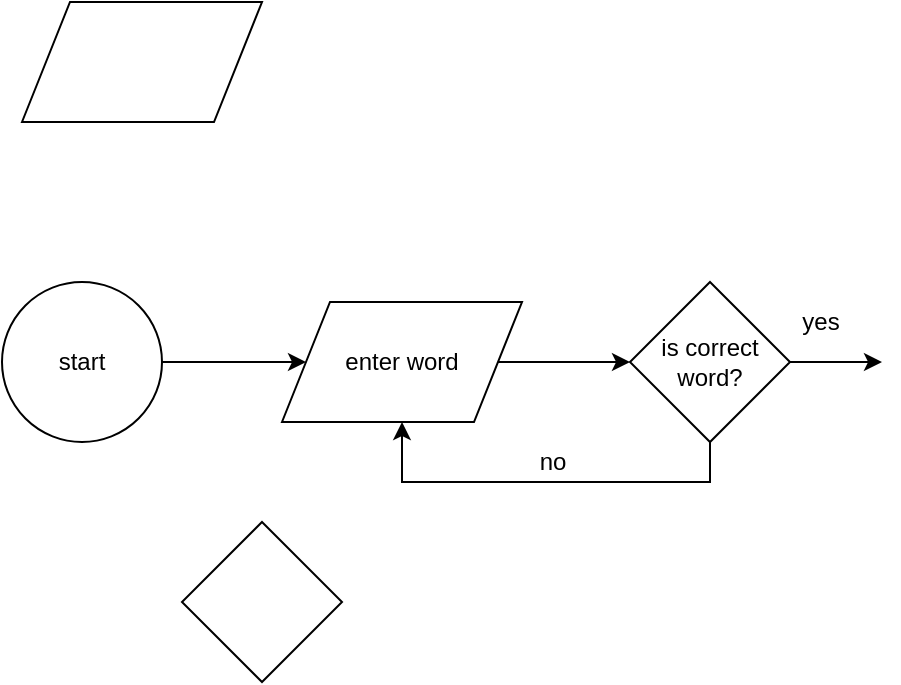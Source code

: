 <mxfile version="13.0.9">
    <diagram id="6hGFLwfOUW9BJ-s0fimq" name="Page-1">
        <mxGraphModel dx="878" dy="504" grid="1" gridSize="10" guides="1" tooltips="1" connect="1" arrows="1" fold="1" page="1" pageScale="1" pageWidth="827" pageHeight="1169" math="0" shadow="0">
            <root>
                <mxCell id="0"/>
                <mxCell id="1" parent="0"/>
                <mxCell id="6" style="edgeStyle=orthogonalEdgeStyle;rounded=0;orthogonalLoop=1;jettySize=auto;html=1;exitX=1;exitY=0.5;exitDx=0;exitDy=0;entryX=0;entryY=0.5;entryDx=0;entryDy=0;" edge="1" parent="1" source="2" target="4">
                    <mxGeometry relative="1" as="geometry"/>
                </mxCell>
                <mxCell id="2" value="start" style="ellipse;whiteSpace=wrap;html=1;aspect=fixed;" vertex="1" parent="1">
                    <mxGeometry x="60" y="220" width="80" height="80" as="geometry"/>
                </mxCell>
                <mxCell id="3" value="" style="shape=parallelogram;perimeter=parallelogramPerimeter;whiteSpace=wrap;html=1;" vertex="1" parent="1">
                    <mxGeometry x="70" y="80" width="120" height="60" as="geometry"/>
                </mxCell>
                <mxCell id="9" style="edgeStyle=orthogonalEdgeStyle;rounded=0;orthogonalLoop=1;jettySize=auto;html=1;exitX=1;exitY=0.5;exitDx=0;exitDy=0;entryX=0;entryY=0.5;entryDx=0;entryDy=0;" edge="1" parent="1" source="4" target="7">
                    <mxGeometry relative="1" as="geometry"/>
                </mxCell>
                <mxCell id="4" value="enter word" style="shape=parallelogram;perimeter=parallelogramPerimeter;whiteSpace=wrap;html=1;" vertex="1" parent="1">
                    <mxGeometry x="200" y="230" width="120" height="60" as="geometry"/>
                </mxCell>
                <mxCell id="10" style="edgeStyle=orthogonalEdgeStyle;rounded=0;orthogonalLoop=1;jettySize=auto;html=1;" edge="1" parent="1" source="7">
                    <mxGeometry relative="1" as="geometry">
                        <mxPoint x="500" y="260" as="targetPoint"/>
                    </mxGeometry>
                </mxCell>
                <mxCell id="11" style="edgeStyle=orthogonalEdgeStyle;rounded=0;orthogonalLoop=1;jettySize=auto;html=1;exitX=0.5;exitY=1;exitDx=0;exitDy=0;entryX=0.5;entryY=1;entryDx=0;entryDy=0;" edge="1" parent="1" source="7" target="4">
                    <mxGeometry relative="1" as="geometry">
                        <mxPoint x="490" y="320" as="targetPoint"/>
                    </mxGeometry>
                </mxCell>
                <mxCell id="7" value="is correct&lt;br&gt;word?" style="rhombus;whiteSpace=wrap;html=1;" vertex="1" parent="1">
                    <mxGeometry x="374" y="220" width="80" height="80" as="geometry"/>
                </mxCell>
                <mxCell id="8" value="" style="rhombus;whiteSpace=wrap;html=1;" vertex="1" parent="1">
                    <mxGeometry x="150" y="340" width="80" height="80" as="geometry"/>
                </mxCell>
                <mxCell id="12" value="no" style="text;html=1;align=center;verticalAlign=middle;resizable=0;points=[];autosize=1;" vertex="1" parent="1">
                    <mxGeometry x="320" y="300" width="30" height="20" as="geometry"/>
                </mxCell>
                <mxCell id="13" value="yes" style="text;html=1;align=center;verticalAlign=middle;resizable=0;points=[];autosize=1;" vertex="1" parent="1">
                    <mxGeometry x="454" y="230" width="30" height="20" as="geometry"/>
                </mxCell>
            </root>
        </mxGraphModel>
    </diagram>
</mxfile>